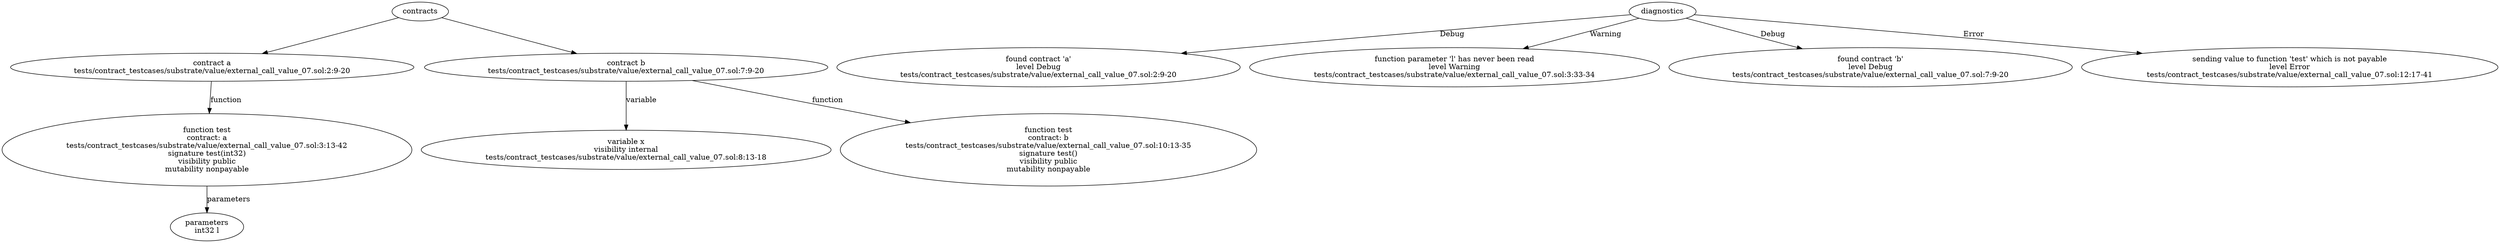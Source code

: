 strict digraph "tests/contract_testcases/substrate/value/external_call_value_07.sol" {
	contract [label="contract a\ntests/contract_testcases/substrate/value/external_call_value_07.sol:2:9-20"]
	test [label="function test\ncontract: a\ntests/contract_testcases/substrate/value/external_call_value_07.sol:3:13-42\nsignature test(int32)\nvisibility public\nmutability nonpayable"]
	parameters [label="parameters\nint32 l"]
	contract_4 [label="contract b\ntests/contract_testcases/substrate/value/external_call_value_07.sol:7:9-20"]
	var [label="variable x\nvisibility internal\ntests/contract_testcases/substrate/value/external_call_value_07.sol:8:13-18"]
	test_6 [label="function test\ncontract: b\ntests/contract_testcases/substrate/value/external_call_value_07.sol:10:13-35\nsignature test()\nvisibility public\nmutability nonpayable"]
	diagnostic [label="found contract 'a'\nlevel Debug\ntests/contract_testcases/substrate/value/external_call_value_07.sol:2:9-20"]
	diagnostic_9 [label="function parameter 'l' has never been read\nlevel Warning\ntests/contract_testcases/substrate/value/external_call_value_07.sol:3:33-34"]
	diagnostic_10 [label="found contract 'b'\nlevel Debug\ntests/contract_testcases/substrate/value/external_call_value_07.sol:7:9-20"]
	diagnostic_11 [label="sending value to function 'test' which is not payable\nlevel Error\ntests/contract_testcases/substrate/value/external_call_value_07.sol:12:17-41"]
	contracts -> contract
	contract -> test [label="function"]
	test -> parameters [label="parameters"]
	contracts -> contract_4
	contract_4 -> var [label="variable"]
	contract_4 -> test_6 [label="function"]
	diagnostics -> diagnostic [label="Debug"]
	diagnostics -> diagnostic_9 [label="Warning"]
	diagnostics -> diagnostic_10 [label="Debug"]
	diagnostics -> diagnostic_11 [label="Error"]
}
